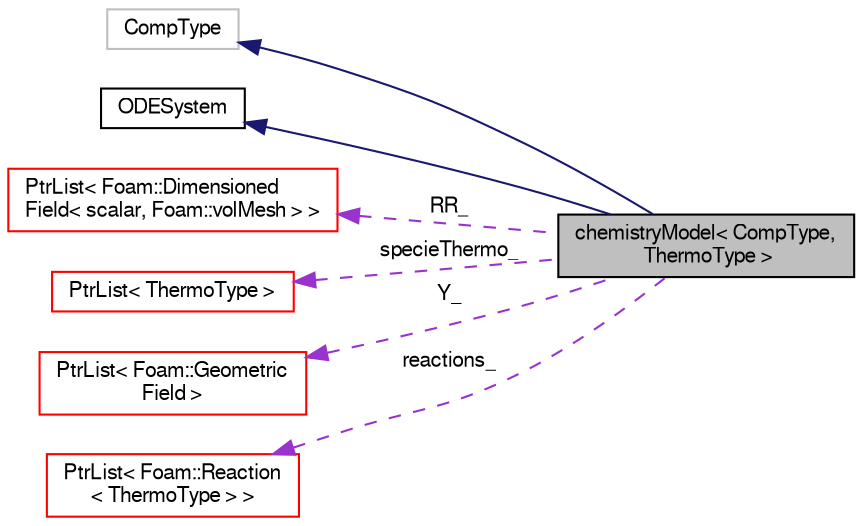 digraph "chemistryModel&lt; CompType, ThermoType &gt;"
{
  bgcolor="transparent";
  edge [fontname="FreeSans",fontsize="10",labelfontname="FreeSans",labelfontsize="10"];
  node [fontname="FreeSans",fontsize="10",shape=record];
  rankdir="LR";
  Node3 [label="chemistryModel\< CompType,\l ThermoType \>",height=0.2,width=0.4,color="black", fillcolor="grey75", style="filled", fontcolor="black"];
  Node4 -> Node3 [dir="back",color="midnightblue",fontsize="10",style="solid",fontname="FreeSans"];
  Node4 [label="CompType",height=0.2,width=0.4,color="grey75"];
  Node5 -> Node3 [dir="back",color="midnightblue",fontsize="10",style="solid",fontname="FreeSans"];
  Node5 [label="ODESystem",height=0.2,width=0.4,color="black",URL="$a25606.html",tooltip="Abstract base class for the systems of ordinary differential equations. "];
  Node6 -> Node3 [dir="back",color="darkorchid3",fontsize="10",style="dashed",label=" RR_" ,fontname="FreeSans"];
  Node6 [label="PtrList\< Foam::Dimensioned\lField\< scalar, Foam::volMesh \> \>",height=0.2,width=0.4,color="red",URL="$a25914.html"];
  Node8 -> Node3 [dir="back",color="darkorchid3",fontsize="10",style="dashed",label=" specieThermo_" ,fontname="FreeSans"];
  Node8 [label="PtrList\< ThermoType \>",height=0.2,width=0.4,color="red",URL="$a25914.html"];
  Node9 -> Node3 [dir="back",color="darkorchid3",fontsize="10",style="dashed",label=" Y_" ,fontname="FreeSans"];
  Node9 [label="PtrList\< Foam::Geometric\lField \>",height=0.2,width=0.4,color="red",URL="$a25914.html"];
  Node10 -> Node3 [dir="back",color="darkorchid3",fontsize="10",style="dashed",label=" reactions_" ,fontname="FreeSans"];
  Node10 [label="PtrList\< Foam::Reaction\l\< ThermoType \> \>",height=0.2,width=0.4,color="red",URL="$a25914.html"];
}
